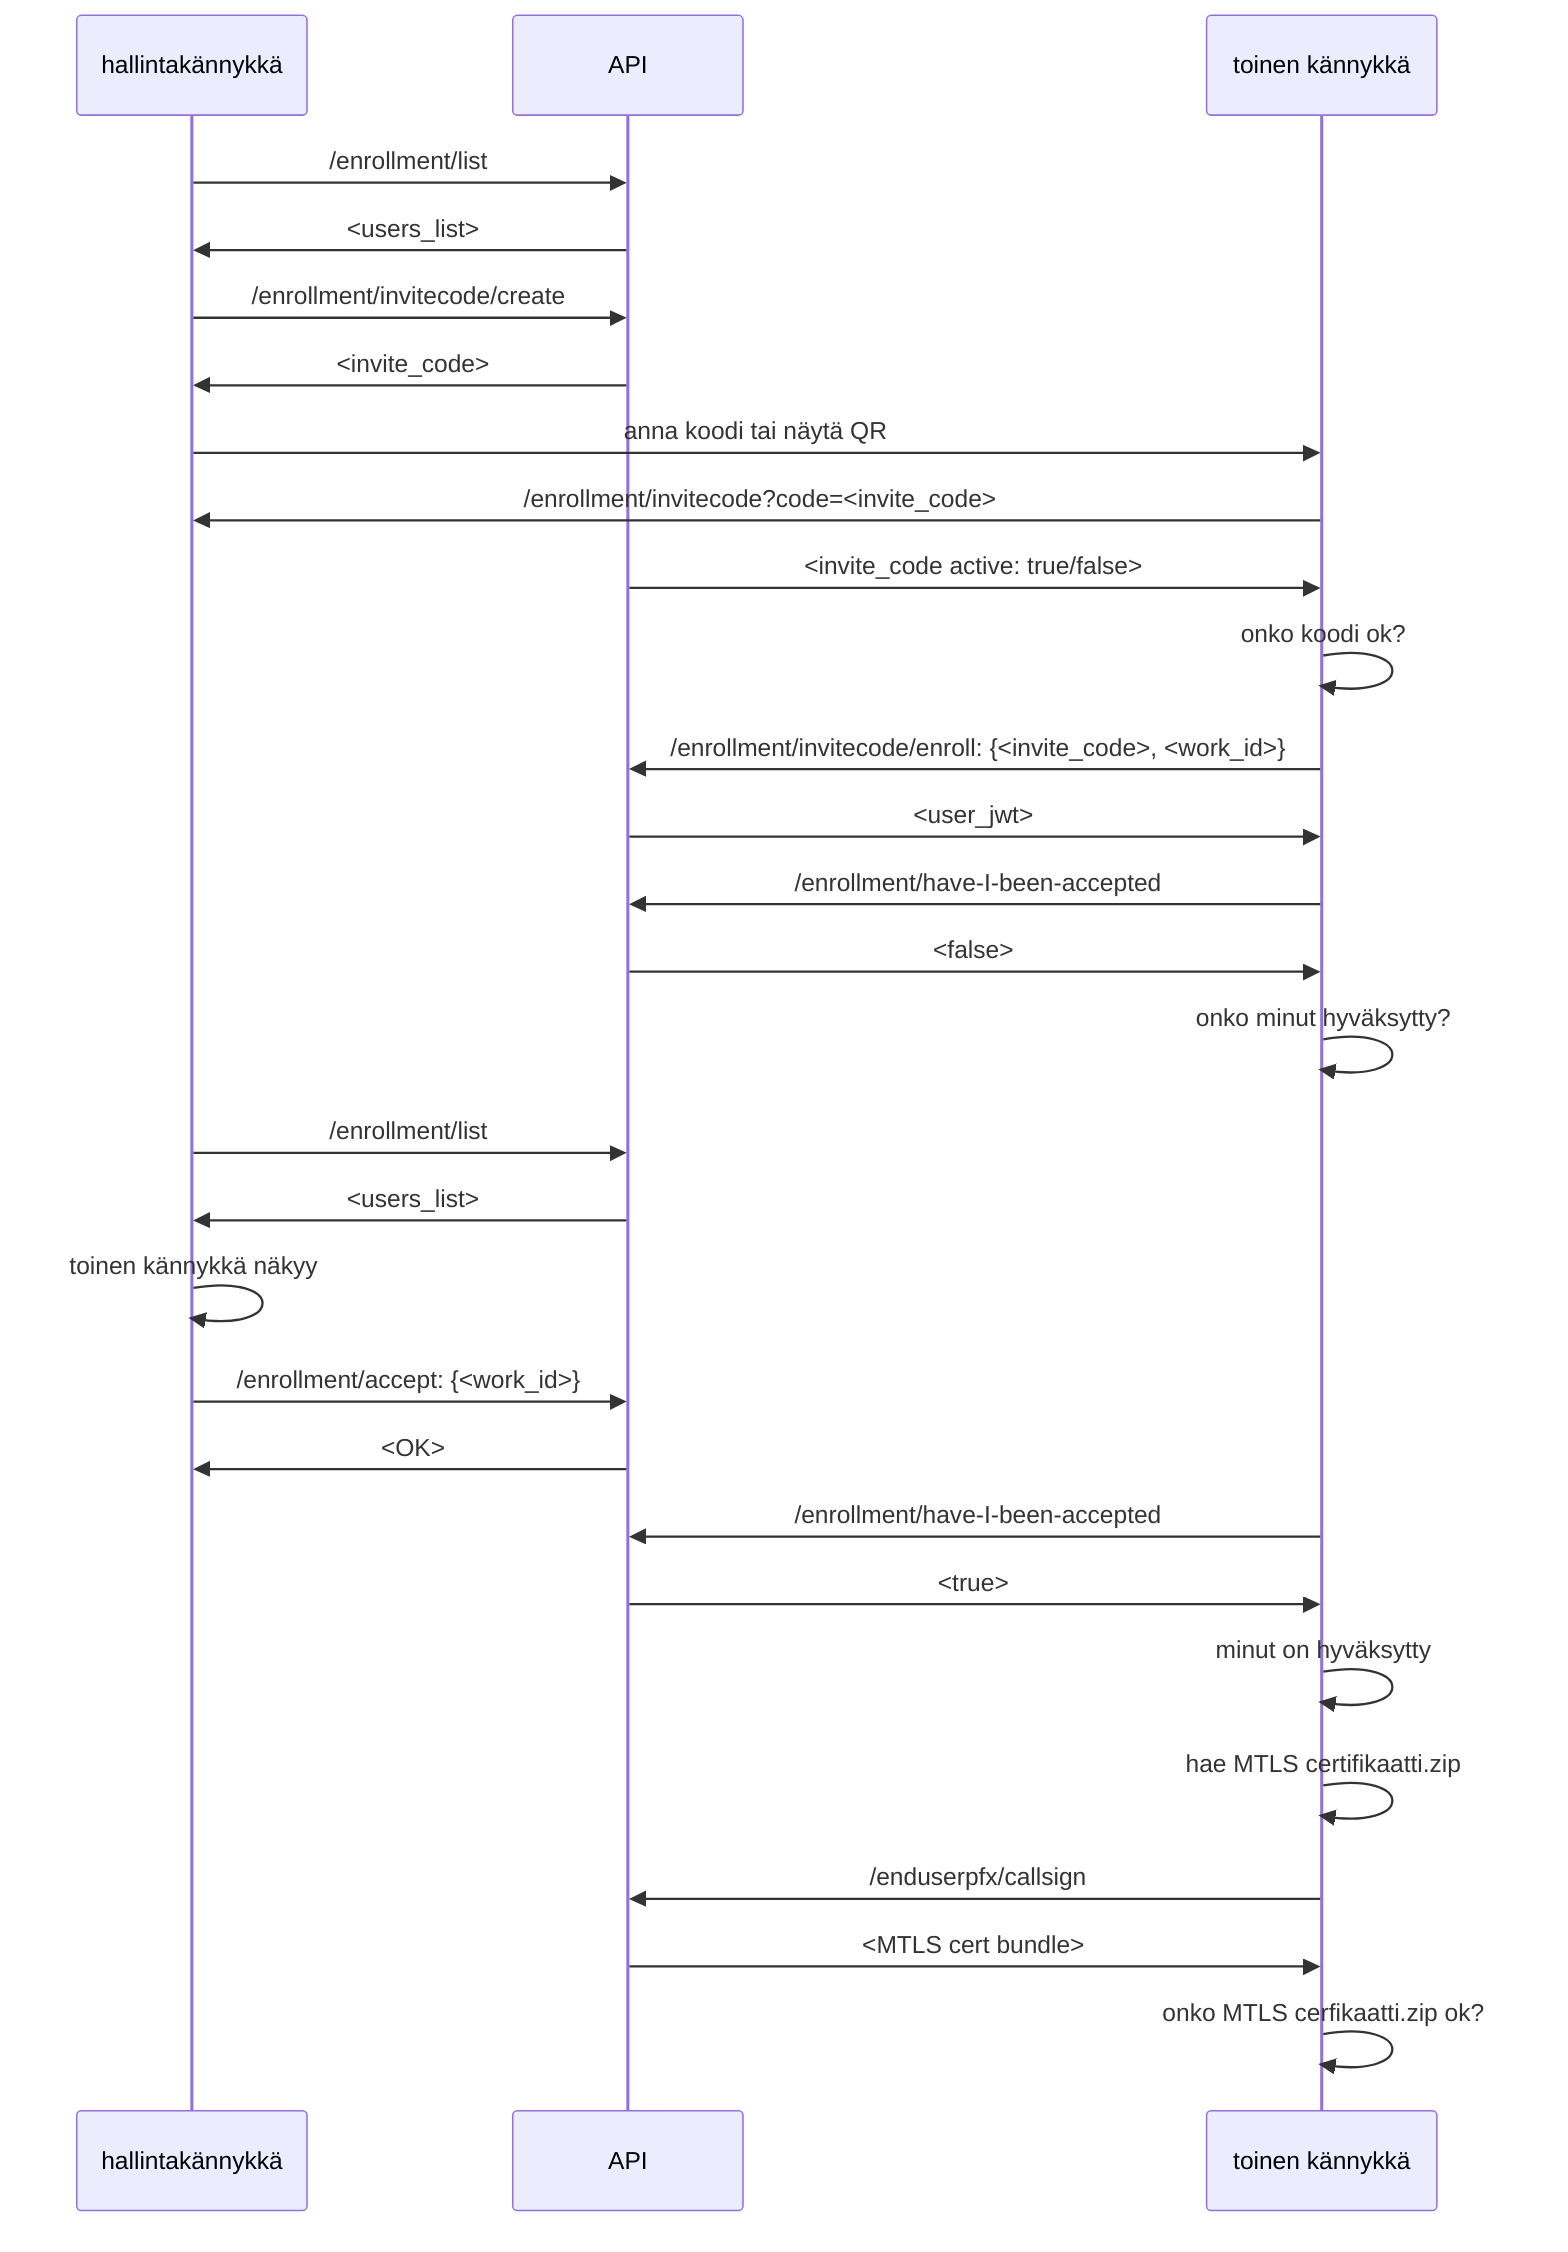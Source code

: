 sequenceDiagram
    hallintakännykkä->>API: /enrollment/list
    API->>hallintakännykkä: <users_list>
    hallintakännykkä->>API: /enrollment/invitecode/create
    API->>hallintakännykkä: <invite_code>
    hallintakännykkä->>toinen kännykkä: anna koodi tai näytä QR
    toinen kännykkä->>hallintakännykkä: /enrollment/invitecode?code=<invite_code>
    API->>toinen kännykkä: <invite_code active: true/false>
    toinen kännykkä->>toinen kännykkä: onko koodi ok?
    toinen kännykkä->>API: /enrollment/invitecode/enroll: {<invite_code>, <work_id>}
    API->>toinen kännykkä: <user_jwt>
    toinen kännykkä->>API: /enrollment/have-I-been-accepted
    API->>toinen kännykkä: <false>
    toinen kännykkä->>toinen kännykkä: onko minut hyväksytty?
    hallintakännykkä->>API: /enrollment/list
    API->>hallintakännykkä: <users_list>
    hallintakännykkä->>hallintakännykkä: toinen kännykkä näkyy
    hallintakännykkä->>API: /enrollment/accept: {<work_id>}
    API->>hallintakännykkä: <OK>
    toinen kännykkä->>API: /enrollment/have-I-been-accepted
    API->>toinen kännykkä: <true>
    toinen kännykkä->>toinen kännykkä: minut on hyväksytty
    toinen kännykkä->>toinen kännykkä: hae MTLS certifikaatti.zip
    toinen kännykkä->>API: /enduserpfx/callsign
    API->>toinen kännykkä: <MTLS cert bundle>
    toinen kännykkä->>toinen kännykkä: onko MTLS cerfikaatti.zip ok?